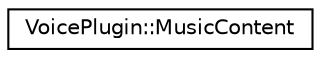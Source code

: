 digraph "类继承关系图"
{
  edge [fontname="Helvetica",fontsize="10",labelfontname="Helvetica",labelfontsize="10"];
  node [fontname="Helvetica",fontsize="10",shape=record];
  rankdir="LR";
  Node0 [label="VoicePlugin::MusicContent",height=0.2,width=0.4,color="black", fillcolor="white", style="filled",URL="$struct_voice_plugin_1_1_music_content.html"];
}
